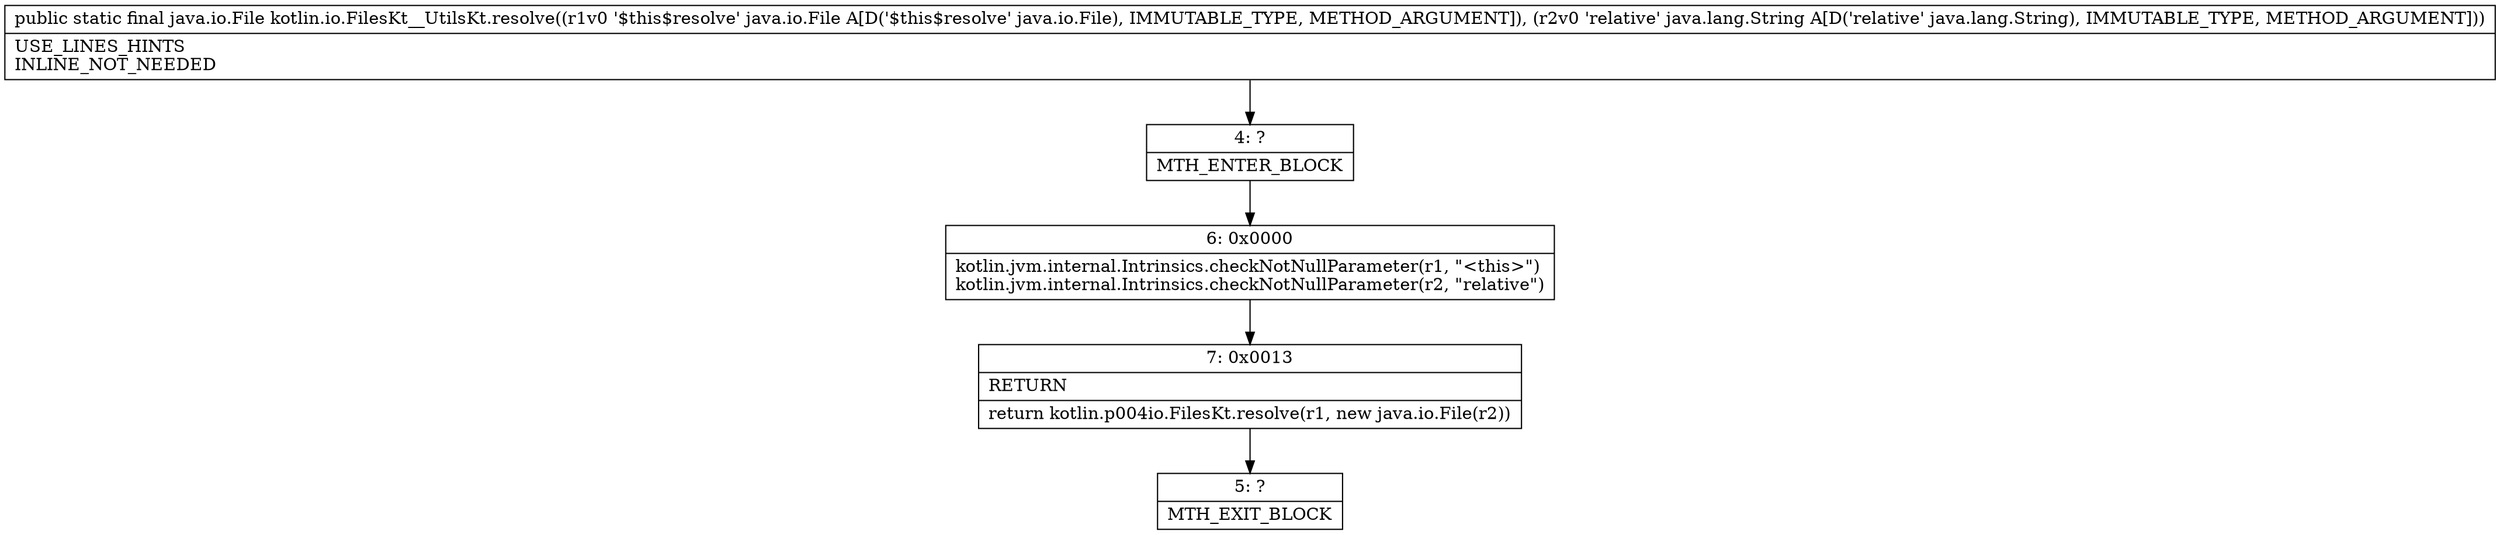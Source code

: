 digraph "CFG forkotlin.io.FilesKt__UtilsKt.resolve(Ljava\/io\/File;Ljava\/lang\/String;)Ljava\/io\/File;" {
Node_4 [shape=record,label="{4\:\ ?|MTH_ENTER_BLOCK\l}"];
Node_6 [shape=record,label="{6\:\ 0x0000|kotlin.jvm.internal.Intrinsics.checkNotNullParameter(r1, \"\<this\>\")\lkotlin.jvm.internal.Intrinsics.checkNotNullParameter(r2, \"relative\")\l}"];
Node_7 [shape=record,label="{7\:\ 0x0013|RETURN\l|return kotlin.p004io.FilesKt.resolve(r1, new java.io.File(r2))\l}"];
Node_5 [shape=record,label="{5\:\ ?|MTH_EXIT_BLOCK\l}"];
MethodNode[shape=record,label="{public static final java.io.File kotlin.io.FilesKt__UtilsKt.resolve((r1v0 '$this$resolve' java.io.File A[D('$this$resolve' java.io.File), IMMUTABLE_TYPE, METHOD_ARGUMENT]), (r2v0 'relative' java.lang.String A[D('relative' java.lang.String), IMMUTABLE_TYPE, METHOD_ARGUMENT]))  | USE_LINES_HINTS\lINLINE_NOT_NEEDED\l}"];
MethodNode -> Node_4;Node_4 -> Node_6;
Node_6 -> Node_7;
Node_7 -> Node_5;
}

